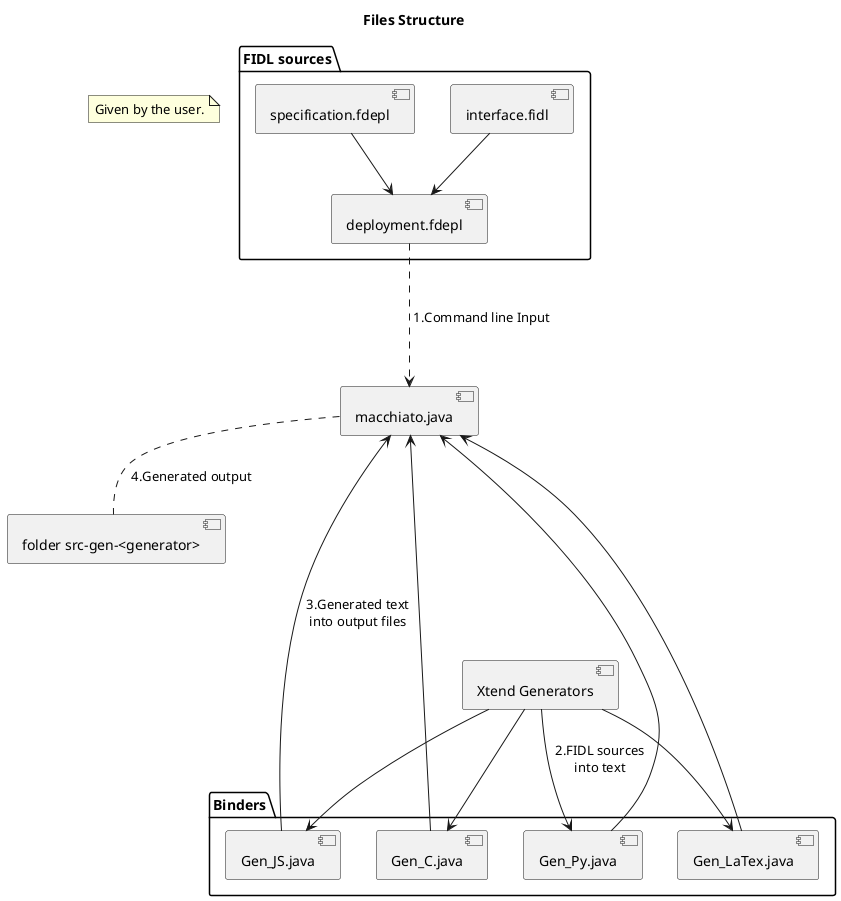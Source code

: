 @startuml

title <b>Files Structure</b>

package "FIDL sources" {
    [interface.fidl] --> [deployment.fdepl]
    [specification.fdepl] --> [deployment.fdepl]
    [deployment.fdepl]
}
note "Given by the user." as fidl_sources_note


[macchiato.java]

package "Binders" {
    [Gen_C.java]
    [Gen_JS.java]
    [Gen_LaTex.java]
    [Gen_Py.java]
}

[macchiato.java] <---- [Gen_C.java]
[macchiato.java] <---- [Gen_JS.java] : " 3.Generated text\n into output files"
[macchiato.java] <---- [Gen_LaTex.java]
[macchiato.java] <---- [Gen_Py.java]
[macchiato.java] .- [folder src-gen-<generator>] : " 4.Generated output"

[deployment.fdepl] ...> [macchiato.java]: " 1.Command line Input"

[Xtend Generators] --> [Gen_C.java]
[Xtend Generators] --> [Gen_JS.java]
[Xtend Generators] --> [Gen_LaTex.java]
[Xtend Generators] --> [Gen_Py.java] : " 2.FIDL sources\n into text"

@enduml